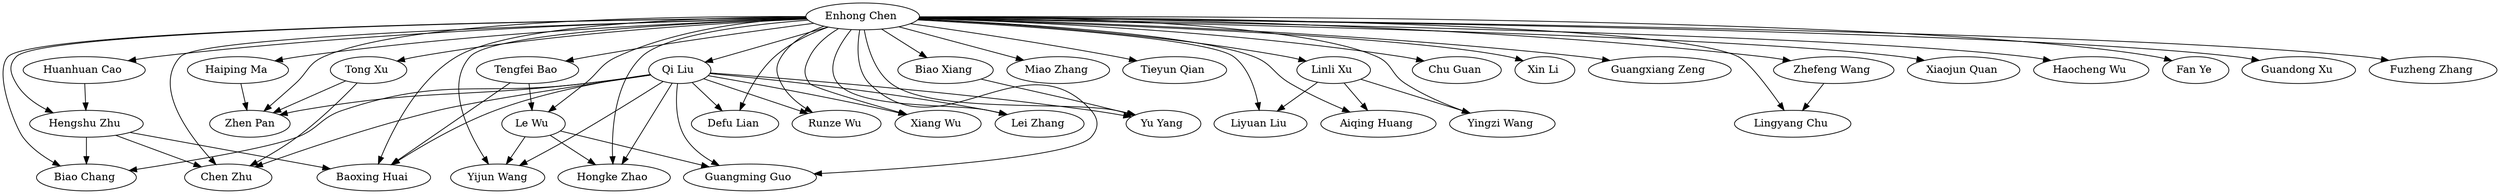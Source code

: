 strict digraph G{
"Enhong Chen " -> "Qi Liu "
"Enhong Chen " -> "Biao Chang "
"Enhong Chen " -> "Hengshu Zhu "
"Enhong Chen " -> "Miao Zhang "
"Enhong Chen " -> "Le Wu "
"Enhong Chen " -> "Huanhuan Cao "
"Enhong Chen " -> "Tieyun Qian "
"Enhong Chen " -> "Linli Xu "
"Enhong Chen " -> "Yijun Wang"
"Enhong Chen " -> "Zhen Pan"
"Enhong Chen " -> "Hongke Zhao "
"Enhong Chen " -> "Liyuan Liu "
"Enhong Chen " -> "Chu Guan "
"Enhong Chen " -> "Xin Li "
"Enhong Chen " -> "Chen Zhu "
"Enhong Chen " -> "Aiqing Huang "
"Enhong Chen " -> "Guangxiang Zeng "
"Enhong Chen " -> "Tong Xu "
"Enhong Chen " -> "Tengfei Bao "
"Enhong Chen " -> "Lingyang Chu "
"Enhong Chen " -> "Guangming Guo "
"Enhong Chen " -> "Defu Lian "
"Enhong Chen " -> "Yu Yang "
"Enhong Chen " -> "Zhefeng Wang "
"Enhong Chen " -> "Biao Xiang "
"Enhong Chen " -> "Xiaojun Quan "
"Enhong Chen " -> "Haocheng Wu "
"Enhong Chen " -> "Runze Wu "
"Enhong Chen " -> "Haiping Ma "
"Enhong Chen " -> "Fan Ye "
"Enhong Chen " -> "Xiang Wu "
"Enhong Chen " -> "Guandong Xu "
"Enhong Chen " -> "Baoxing Huai "
"Haiping Ma " -> "Zhen Pan"
"Biao Xiang " -> "Yu Yang "
"Zhefeng Wang " -> "Lingyang Chu "
"Tengfei Bao " -> "Le Wu "
"Tengfei Bao " -> "Baoxing Huai "
"Le Wu " -> "Yijun Wang"
"Le Wu " -> "Hongke Zhao "
"Le Wu " -> "Guangming Guo "
"Tong Xu " -> "Zhen Pan"
"Tong Xu " -> "Chen Zhu "
"Linli Xu " -> "Liyuan Liu "
"Linli Xu " -> "Aiqing Huang "
"Huanhuan Cao " -> "Hengshu Zhu "
"Hengshu Zhu " -> "Biao Chang "
"Hengshu Zhu " -> "Chen Zhu "
"Hengshu Zhu " -> "Baoxing Huai "
"Qi Liu " -> "Yijun Wang"
"Qi Liu " -> "Zhen Pan"
"Qi Liu " -> "Hongke Zhao "
"Qi Liu " -> "Chen Zhu "
"Qi Liu " -> "Guangming Guo "
"Qi Liu " -> "Yu Yang "
"Qi Liu " -> "Runze Wu "
"Qi Liu " -> "Xiang Wu "
"Qi Liu " -> "Lei Zhang "
"Qi Liu " -> "Baoxing Huai "
"Enhong Chen " -> "Fuzheng Zhang "
"Linli Xu " -> "Yingzi Wang "
"Enhong Chen " -> "Lei Zhang "
"Qi Liu " -> "Defu Lian "
"Qi Liu " -> "Biao Chang "
"Enhong Chen " -> "Yingzi Wang "
}